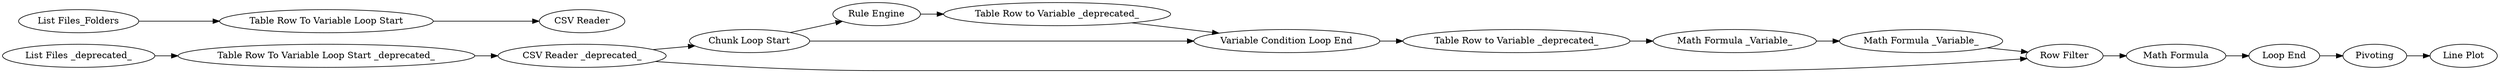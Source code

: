 digraph {
	3 -> 9
	12 -> 13
	22 -> 10
	36 -> 35
	2 -> 12
	43 -> 44
	37 -> 4
	9 -> 18
	12 -> 3
	42 -> 43
	4 -> 36
	18 -> 22
	13 -> 37
	1 -> 2
	3 -> 22
	10 -> 11
	11 -> 23
	23 -> 13
	13 [label="Row Filter"]
	35 [label="Line Plot"]
	1 [label="List Files _deprecated_"]
	42 [label="List Files_Folders"]
	43 [label="Table Row To Variable Loop Start"]
	22 [label="Variable Condition Loop End"]
	44 [label="CSV Reader"]
	9 [label="Rule Engine"]
	36 [label=Pivoting]
	11 [label="Math Formula _Variable_"]
	18 [label="Table Row to Variable _deprecated_"]
	23 [label="Math Formula _Variable_"]
	4 [label="Loop End"]
	37 [label="Math Formula"]
	12 [label="CSV Reader _deprecated_"]
	3 [label="Chunk Loop Start"]
	2 [label="Table Row To Variable Loop Start _deprecated_"]
	10 [label="Table Row to Variable _deprecated_"]
	rankdir=LR
}
